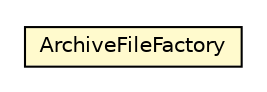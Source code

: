 #!/usr/local/bin/dot
#
# Class diagram 
# Generated by UMLGraph version R5_6-24-gf6e263 (http://www.umlgraph.org/)
#

digraph G {
	edge [fontname="Helvetica",fontsize=10,labelfontname="Helvetica",labelfontsize=10];
	node [fontname="Helvetica",fontsize=10,shape=plaintext];
	nodesep=0.25;
	ranksep=0.5;
	// org.osmdroid.tileprovider.modules.ArchiveFileFactory
	c3781 [label=<<table title="org.osmdroid.tileprovider.modules.ArchiveFileFactory" border="0" cellborder="1" cellspacing="0" cellpadding="2" port="p" bgcolor="lemonChiffon" href="./ArchiveFileFactory.html">
		<tr><td><table border="0" cellspacing="0" cellpadding="1">
<tr><td align="center" balign="center"> ArchiveFileFactory </td></tr>
		</table></td></tr>
		</table>>, URL="./ArchiveFileFactory.html", fontname="Helvetica", fontcolor="black", fontsize=10.0];
}

